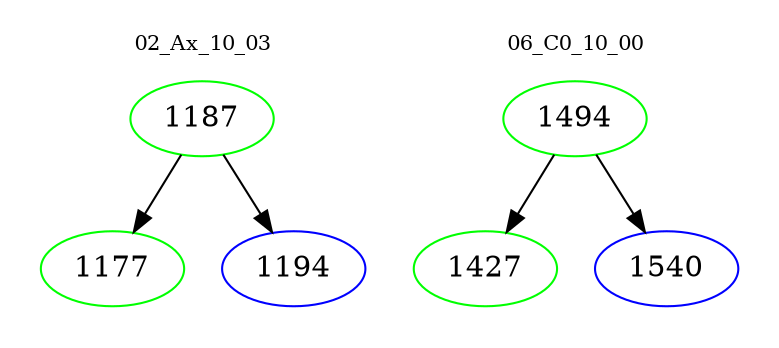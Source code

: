 digraph{
subgraph cluster_0 {
color = white
label = "02_Ax_10_03";
fontsize=10;
T0_1187 [label="1187", color="green"]
T0_1187 -> T0_1177 [color="black"]
T0_1177 [label="1177", color="green"]
T0_1187 -> T0_1194 [color="black"]
T0_1194 [label="1194", color="blue"]
}
subgraph cluster_1 {
color = white
label = "06_C0_10_00";
fontsize=10;
T1_1494 [label="1494", color="green"]
T1_1494 -> T1_1427 [color="black"]
T1_1427 [label="1427", color="green"]
T1_1494 -> T1_1540 [color="black"]
T1_1540 [label="1540", color="blue"]
}
}
